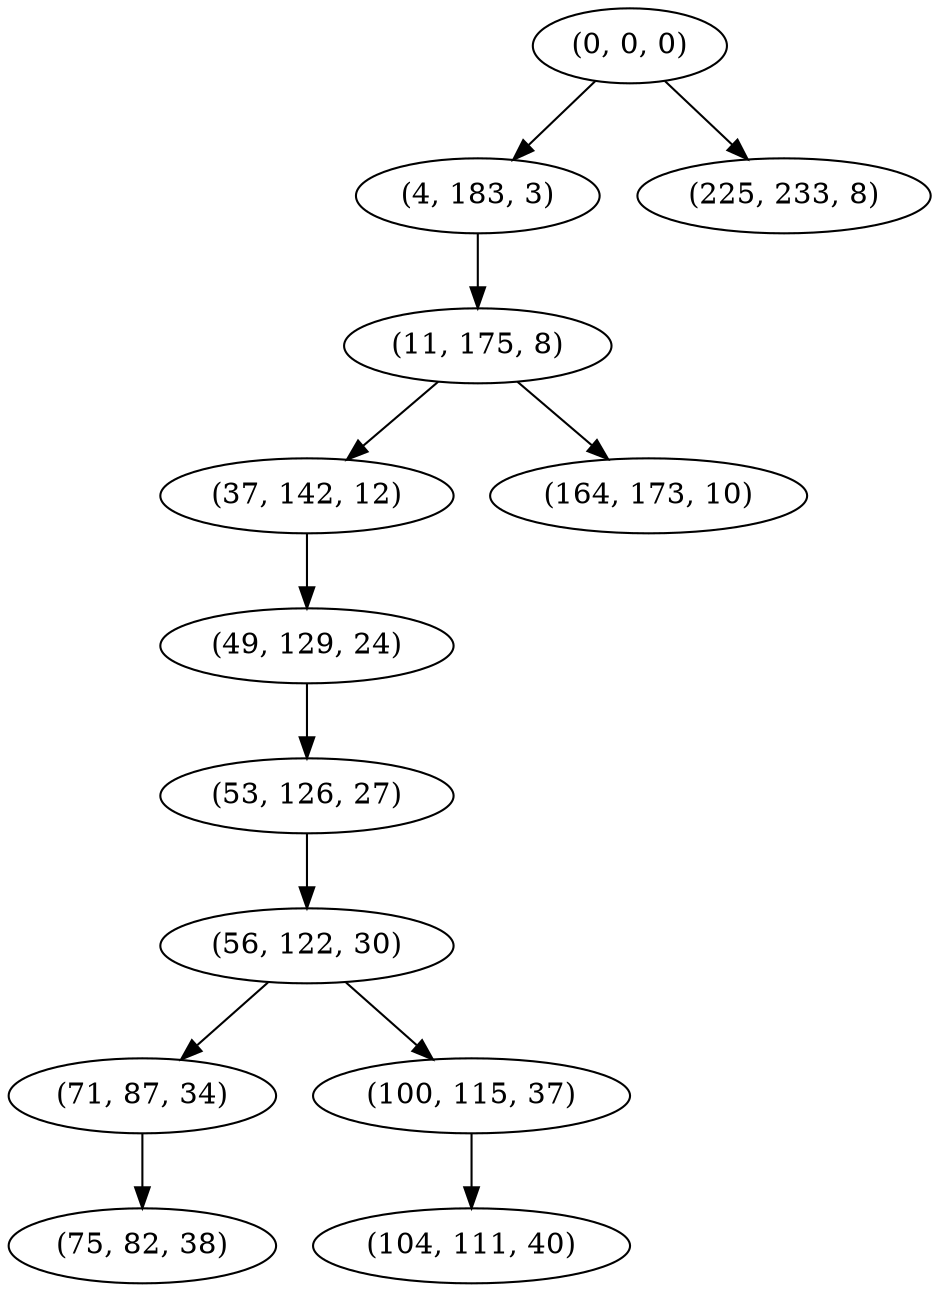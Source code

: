 digraph tree {
    "(0, 0, 0)";
    "(4, 183, 3)";
    "(11, 175, 8)";
    "(37, 142, 12)";
    "(49, 129, 24)";
    "(53, 126, 27)";
    "(56, 122, 30)";
    "(71, 87, 34)";
    "(75, 82, 38)";
    "(100, 115, 37)";
    "(104, 111, 40)";
    "(164, 173, 10)";
    "(225, 233, 8)";
    "(0, 0, 0)" -> "(4, 183, 3)";
    "(0, 0, 0)" -> "(225, 233, 8)";
    "(4, 183, 3)" -> "(11, 175, 8)";
    "(11, 175, 8)" -> "(37, 142, 12)";
    "(11, 175, 8)" -> "(164, 173, 10)";
    "(37, 142, 12)" -> "(49, 129, 24)";
    "(49, 129, 24)" -> "(53, 126, 27)";
    "(53, 126, 27)" -> "(56, 122, 30)";
    "(56, 122, 30)" -> "(71, 87, 34)";
    "(56, 122, 30)" -> "(100, 115, 37)";
    "(71, 87, 34)" -> "(75, 82, 38)";
    "(100, 115, 37)" -> "(104, 111, 40)";
}
